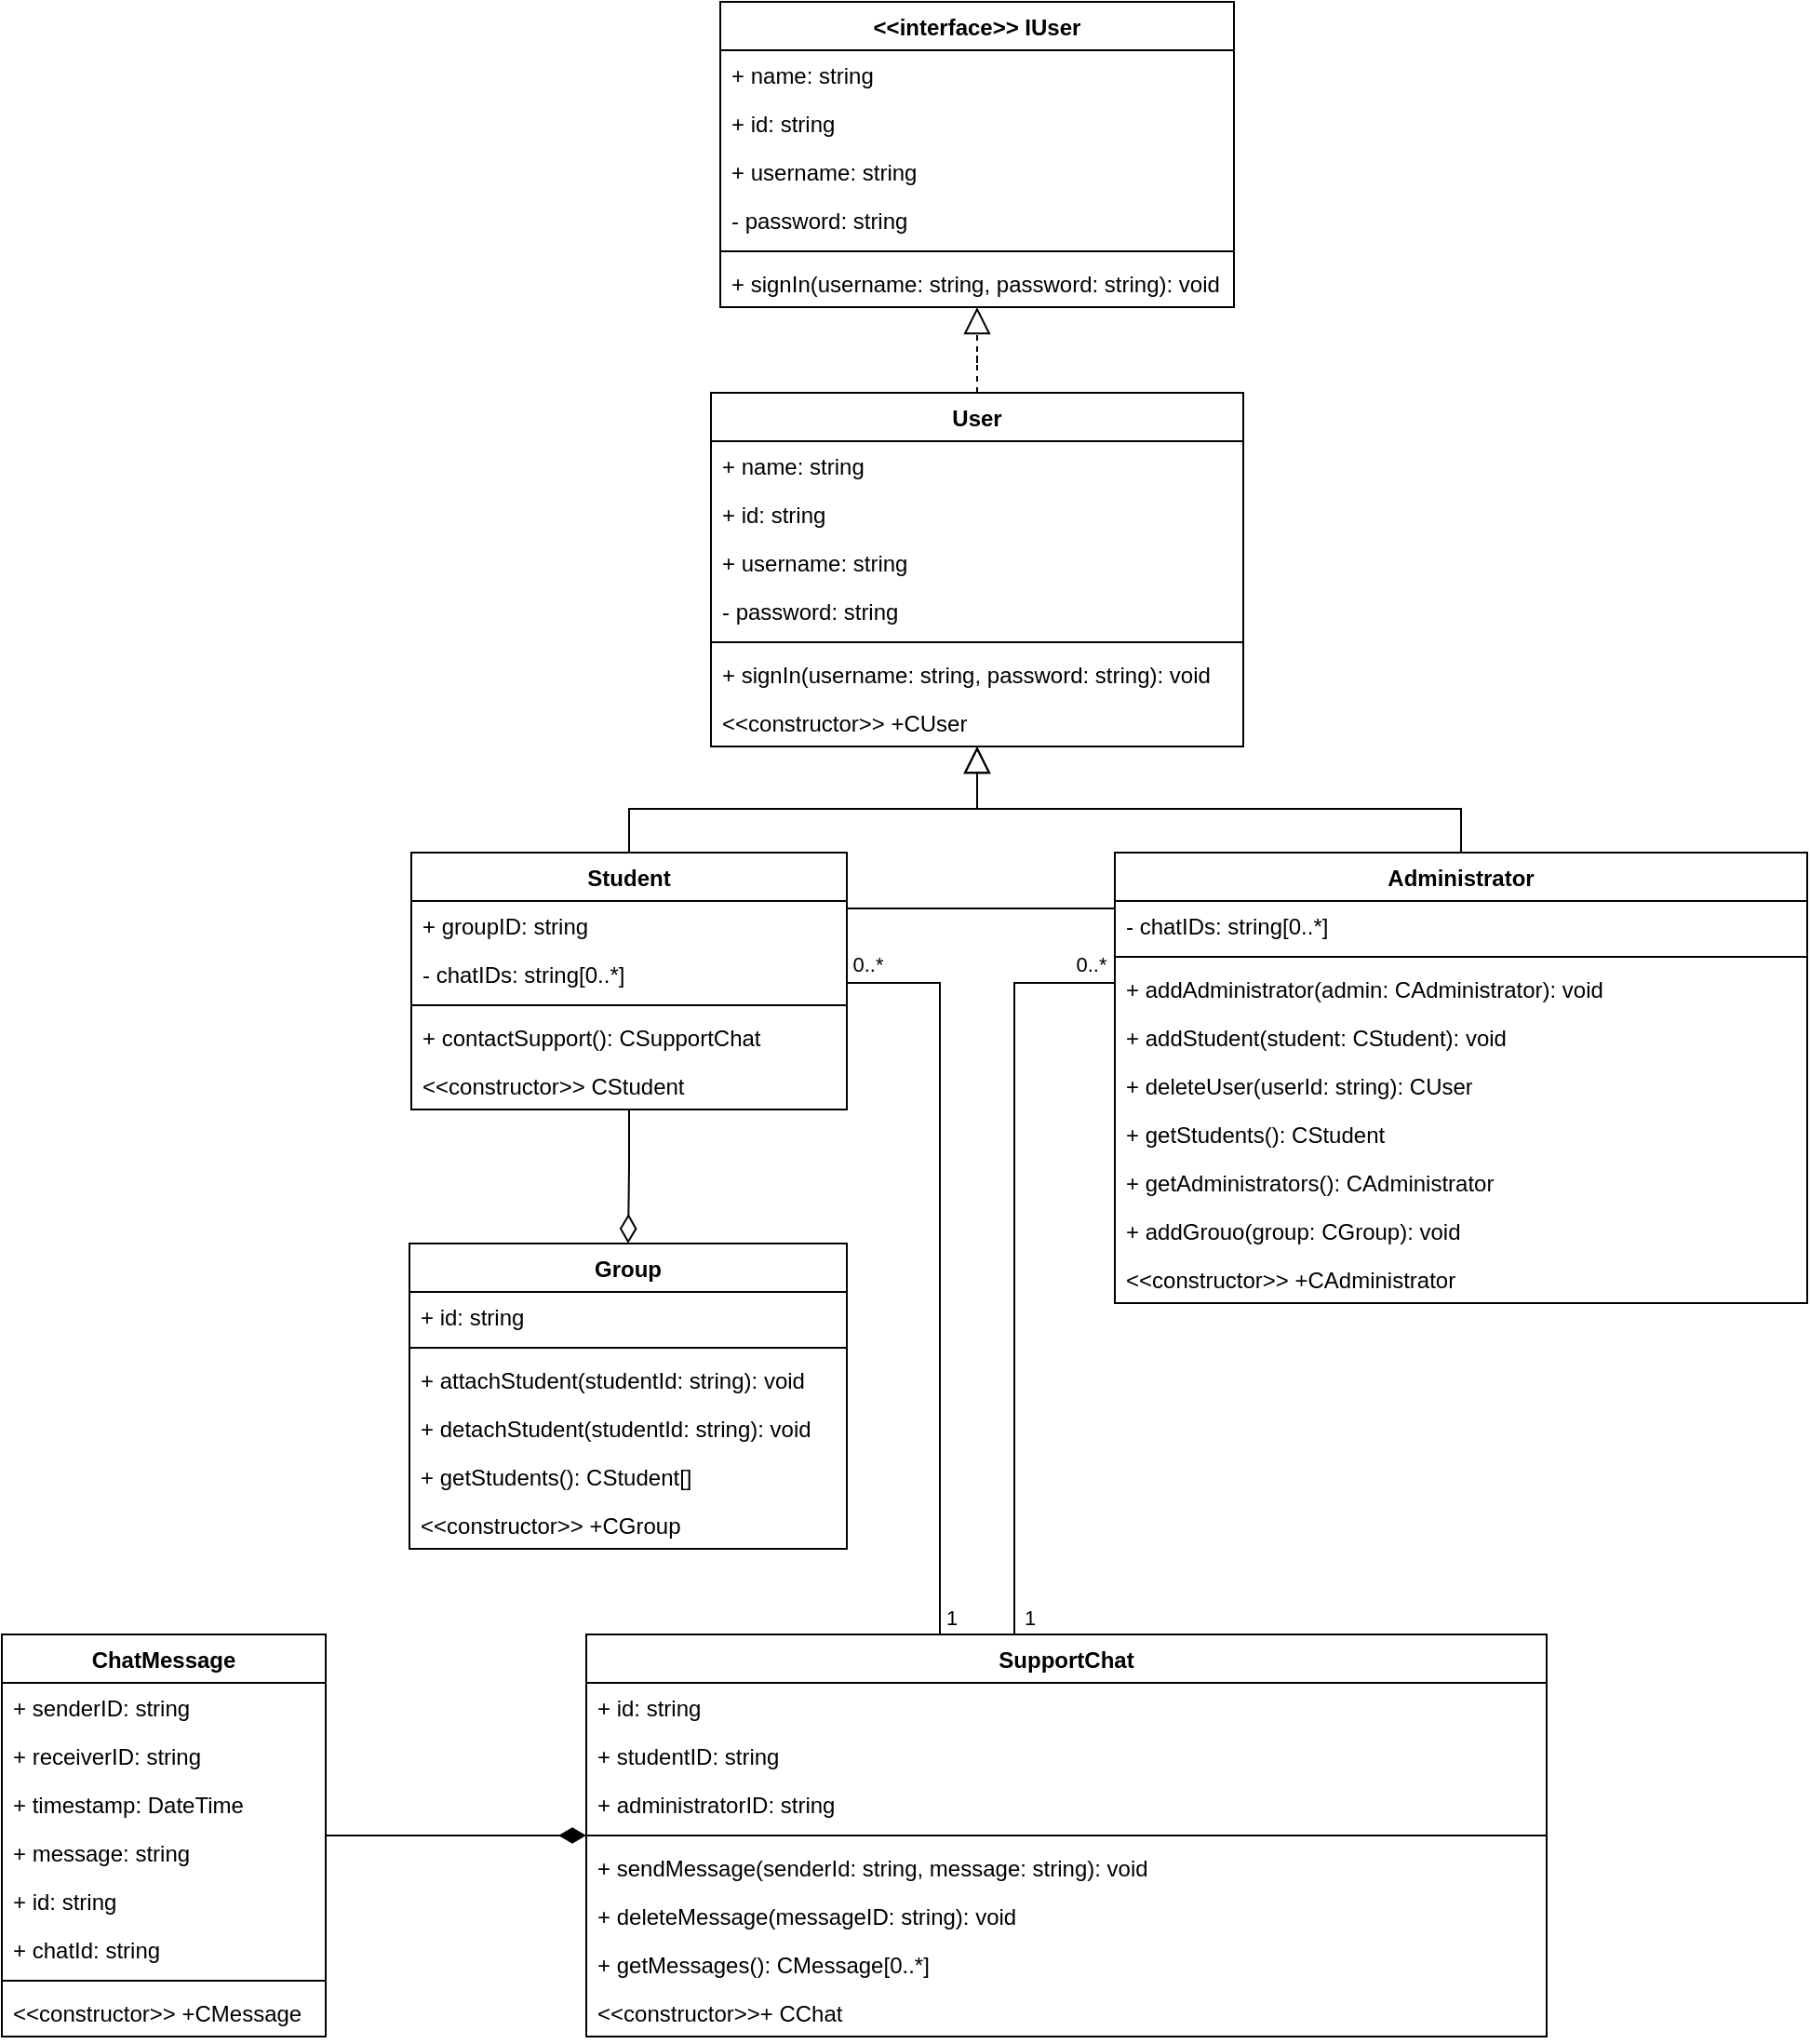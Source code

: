 <mxfile version="24.7.12">
  <diagram id="C5RBs43oDa-KdzZeNtuy" name="Page-1">
    <mxGraphModel dx="1877" dy="522" grid="1" gridSize="10" guides="1" tooltips="1" connect="1" arrows="0" fold="1" page="1" pageScale="1" pageWidth="827" pageHeight="1169" math="0" shadow="0">
      <root>
        <mxCell id="WIyWlLk6GJQsqaUBKTNV-0" />
        <mxCell id="WIyWlLk6GJQsqaUBKTNV-1" parent="WIyWlLk6GJQsqaUBKTNV-0" />
        <mxCell id="smnOxHgna7KKG46n1vhN-0" value="User" style="swimlane;fontStyle=1;align=center;verticalAlign=top;childLayout=stackLayout;horizontal=1;startSize=26;horizontalStack=0;resizeParent=1;resizeParentMax=0;resizeLast=0;collapsible=1;marginBottom=0;whiteSpace=wrap;html=1;" parent="WIyWlLk6GJQsqaUBKTNV-1" vertex="1">
          <mxGeometry x="131" y="220" width="286" height="190" as="geometry" />
        </mxCell>
        <mxCell id="smnOxHgna7KKG46n1vhN-1" value="+ name: string" style="text;strokeColor=none;fillColor=none;align=left;verticalAlign=top;spacingLeft=4;spacingRight=4;overflow=hidden;rotatable=0;points=[[0,0.5],[1,0.5]];portConstraint=eastwest;whiteSpace=wrap;html=1;" parent="smnOxHgna7KKG46n1vhN-0" vertex="1">
          <mxGeometry y="26" width="286" height="26" as="geometry" />
        </mxCell>
        <mxCell id="smnOxHgna7KKG46n1vhN-51" value="+ id: string" style="text;strokeColor=none;fillColor=none;align=left;verticalAlign=top;spacingLeft=4;spacingRight=4;overflow=hidden;rotatable=0;points=[[0,0.5],[1,0.5]];portConstraint=eastwest;whiteSpace=wrap;html=1;" parent="smnOxHgna7KKG46n1vhN-0" vertex="1">
          <mxGeometry y="52" width="286" height="26" as="geometry" />
        </mxCell>
        <mxCell id="Vn2jGvoGDyOa7jBfPX1W-2" value="+ username: string" style="text;strokeColor=none;fillColor=none;align=left;verticalAlign=top;spacingLeft=4;spacingRight=4;overflow=hidden;rotatable=0;points=[[0,0.5],[1,0.5]];portConstraint=eastwest;whiteSpace=wrap;html=1;" parent="smnOxHgna7KKG46n1vhN-0" vertex="1">
          <mxGeometry y="78" width="286" height="26" as="geometry" />
        </mxCell>
        <mxCell id="Vn2jGvoGDyOa7jBfPX1W-3" value="- password: string" style="text;strokeColor=none;fillColor=none;align=left;verticalAlign=top;spacingLeft=4;spacingRight=4;overflow=hidden;rotatable=0;points=[[0,0.5],[1,0.5]];portConstraint=eastwest;whiteSpace=wrap;html=1;" parent="smnOxHgna7KKG46n1vhN-0" vertex="1">
          <mxGeometry y="104" width="286" height="26" as="geometry" />
        </mxCell>
        <mxCell id="smnOxHgna7KKG46n1vhN-2" value="" style="line;strokeWidth=1;fillColor=none;align=left;verticalAlign=middle;spacingTop=-1;spacingLeft=3;spacingRight=3;rotatable=0;labelPosition=right;points=[];portConstraint=eastwest;strokeColor=inherit;" parent="smnOxHgna7KKG46n1vhN-0" vertex="1">
          <mxGeometry y="130" width="286" height="8" as="geometry" />
        </mxCell>
        <mxCell id="smnOxHgna7KKG46n1vhN-3" value="+ signIn(username: string, password: string): void" style="text;strokeColor=none;fillColor=none;align=left;verticalAlign=top;spacingLeft=4;spacingRight=4;overflow=hidden;rotatable=0;points=[[0,0.5],[1,0.5]];portConstraint=eastwest;whiteSpace=wrap;html=1;" parent="smnOxHgna7KKG46n1vhN-0" vertex="1">
          <mxGeometry y="138" width="286" height="26" as="geometry" />
        </mxCell>
        <mxCell id="smnOxHgna7KKG46n1vhN-128" value="&amp;lt;&amp;lt;constructor&amp;gt;&amp;gt; +CUser" style="text;strokeColor=none;fillColor=none;align=left;verticalAlign=top;spacingLeft=4;spacingRight=4;overflow=hidden;rotatable=0;points=[[0,0.5],[1,0.5]];portConstraint=eastwest;whiteSpace=wrap;html=1;" parent="smnOxHgna7KKG46n1vhN-0" vertex="1">
          <mxGeometry y="164" width="286" height="26" as="geometry" />
        </mxCell>
        <mxCell id="smnOxHgna7KKG46n1vhN-55" style="edgeStyle=orthogonalEdgeStyle;rounded=0;orthogonalLoop=1;jettySize=auto;html=1;exitX=0.5;exitY=0;exitDx=0;exitDy=0;entryX=0.5;entryY=1;entryDx=0;entryDy=0;endArrow=block;endFill=0;endSize=12;" parent="WIyWlLk6GJQsqaUBKTNV-1" source="smnOxHgna7KKG46n1vhN-4" target="smnOxHgna7KKG46n1vhN-0" edge="1">
          <mxGeometry relative="1" as="geometry" />
        </mxCell>
        <mxCell id="smnOxHgna7KKG46n1vhN-4" value="Student" style="swimlane;fontStyle=1;align=center;verticalAlign=top;childLayout=stackLayout;horizontal=1;startSize=26;horizontalStack=0;resizeParent=1;resizeParentMax=0;resizeLast=0;collapsible=1;marginBottom=0;whiteSpace=wrap;html=1;" parent="WIyWlLk6GJQsqaUBKTNV-1" vertex="1">
          <mxGeometry x="-30" y="467" width="234" height="138" as="geometry" />
        </mxCell>
        <mxCell id="smnOxHgna7KKG46n1vhN-120" value="+ groupID: string" style="text;strokeColor=none;fillColor=none;align=left;verticalAlign=top;spacingLeft=4;spacingRight=4;overflow=hidden;rotatable=0;points=[[0,0.5],[1,0.5]];portConstraint=eastwest;whiteSpace=wrap;html=1;" parent="smnOxHgna7KKG46n1vhN-4" vertex="1">
          <mxGeometry y="26" width="234" height="26" as="geometry" />
        </mxCell>
        <mxCell id="smnOxHgna7KKG46n1vhN-85" value="- chatIDs: string[0..*]" style="text;strokeColor=none;fillColor=none;align=left;verticalAlign=top;spacingLeft=4;spacingRight=4;overflow=hidden;rotatable=0;points=[[0,0.5],[1,0.5]];portConstraint=eastwest;whiteSpace=wrap;html=1;" parent="smnOxHgna7KKG46n1vhN-4" vertex="1">
          <mxGeometry y="52" width="234" height="26" as="geometry" />
        </mxCell>
        <mxCell id="smnOxHgna7KKG46n1vhN-6" value="" style="line;strokeWidth=1;fillColor=none;align=left;verticalAlign=middle;spacingTop=-1;spacingLeft=3;spacingRight=3;rotatable=0;labelPosition=right;points=[];portConstraint=eastwest;strokeColor=inherit;" parent="smnOxHgna7KKG46n1vhN-4" vertex="1">
          <mxGeometry y="78" width="234" height="8" as="geometry" />
        </mxCell>
        <mxCell id="smnOxHgna7KKG46n1vhN-7" value="+ contactSupport(): CSupportChat" style="text;strokeColor=none;fillColor=none;align=left;verticalAlign=top;spacingLeft=4;spacingRight=4;overflow=hidden;rotatable=0;points=[[0,0.5],[1,0.5]];portConstraint=eastwest;whiteSpace=wrap;html=1;" parent="smnOxHgna7KKG46n1vhN-4" vertex="1">
          <mxGeometry y="86" width="234" height="26" as="geometry" />
        </mxCell>
        <mxCell id="smnOxHgna7KKG46n1vhN-127" value="&amp;lt;&amp;lt;constructor&amp;gt;&amp;gt; CStudent" style="text;strokeColor=none;fillColor=none;align=left;verticalAlign=top;spacingLeft=4;spacingRight=4;overflow=hidden;rotatable=0;points=[[0,0.5],[1,0.5]];portConstraint=eastwest;whiteSpace=wrap;html=1;" parent="smnOxHgna7KKG46n1vhN-4" vertex="1">
          <mxGeometry y="112" width="234" height="26" as="geometry" />
        </mxCell>
        <mxCell id="smnOxHgna7KKG46n1vhN-57" style="edgeStyle=orthogonalEdgeStyle;rounded=0;orthogonalLoop=1;jettySize=auto;html=1;exitX=0.5;exitY=0;exitDx=0;exitDy=0;endArrow=block;endFill=0;endSize=12;" parent="WIyWlLk6GJQsqaUBKTNV-1" source="smnOxHgna7KKG46n1vhN-8" target="smnOxHgna7KKG46n1vhN-0" edge="1">
          <mxGeometry relative="1" as="geometry" />
        </mxCell>
        <mxCell id="smnOxHgna7KKG46n1vhN-8" value="Administrator" style="swimlane;fontStyle=1;align=center;verticalAlign=top;childLayout=stackLayout;horizontal=1;startSize=26;horizontalStack=0;resizeParent=1;resizeParentMax=0;resizeLast=0;collapsible=1;marginBottom=0;whiteSpace=wrap;html=1;" parent="WIyWlLk6GJQsqaUBKTNV-1" vertex="1">
          <mxGeometry x="348" y="467" width="372" height="242" as="geometry">
            <mxRectangle x="348" y="467" width="110" height="30" as="alternateBounds" />
          </mxGeometry>
        </mxCell>
        <mxCell id="smnOxHgna7KKG46n1vhN-9" value="- chatIDs: string[0..*]" style="text;strokeColor=none;fillColor=none;align=left;verticalAlign=top;spacingLeft=4;spacingRight=4;overflow=hidden;rotatable=0;points=[[0,0.5],[1,0.5]];portConstraint=eastwest;whiteSpace=wrap;html=1;" parent="smnOxHgna7KKG46n1vhN-8" vertex="1">
          <mxGeometry y="26" width="372" height="26" as="geometry" />
        </mxCell>
        <mxCell id="smnOxHgna7KKG46n1vhN-10" value="" style="line;strokeWidth=1;fillColor=none;align=left;verticalAlign=middle;spacingTop=-1;spacingLeft=3;spacingRight=3;rotatable=0;labelPosition=right;points=[];portConstraint=eastwest;strokeColor=inherit;" parent="smnOxHgna7KKG46n1vhN-8" vertex="1">
          <mxGeometry y="52" width="372" height="8" as="geometry" />
        </mxCell>
        <mxCell id="JKt0yMCVsp480K4Zxo3B-2" value="+ addAdministrator(admin: CAdministrator): void" style="text;strokeColor=none;fillColor=none;align=left;verticalAlign=top;spacingLeft=4;spacingRight=4;overflow=hidden;rotatable=0;points=[[0,0.5],[1,0.5]];portConstraint=eastwest;whiteSpace=wrap;html=1;" vertex="1" parent="smnOxHgna7KKG46n1vhN-8">
          <mxGeometry y="60" width="372" height="26" as="geometry" />
        </mxCell>
        <mxCell id="smnOxHgna7KKG46n1vhN-11" value="+ addStudent(student: CStudent): void" style="text;strokeColor=none;fillColor=none;align=left;verticalAlign=top;spacingLeft=4;spacingRight=4;overflow=hidden;rotatable=0;points=[[0,0.5],[1,0.5]];portConstraint=eastwest;whiteSpace=wrap;html=1;" parent="smnOxHgna7KKG46n1vhN-8" vertex="1">
          <mxGeometry y="86" width="372" height="26" as="geometry" />
        </mxCell>
        <mxCell id="smnOxHgna7KKG46n1vhN-13" value="+ deleteUser(userId: string): CUser" style="text;strokeColor=none;fillColor=none;align=left;verticalAlign=top;spacingLeft=4;spacingRight=4;overflow=hidden;rotatable=0;points=[[0,0.5],[1,0.5]];portConstraint=eastwest;whiteSpace=wrap;html=1;" parent="smnOxHgna7KKG46n1vhN-8" vertex="1">
          <mxGeometry y="112" width="372" height="26" as="geometry" />
        </mxCell>
        <mxCell id="smnOxHgna7KKG46n1vhN-118" value="+ getStudents(): CStudent" style="text;strokeColor=none;fillColor=none;align=left;verticalAlign=top;spacingLeft=4;spacingRight=4;overflow=hidden;rotatable=0;points=[[0,0.5],[1,0.5]];portConstraint=eastwest;whiteSpace=wrap;html=1;" parent="smnOxHgna7KKG46n1vhN-8" vertex="1">
          <mxGeometry y="138" width="372" height="26" as="geometry" />
        </mxCell>
        <mxCell id="smnOxHgna7KKG46n1vhN-124" value="+ getAdministrators(): CAdministrator" style="text;strokeColor=none;fillColor=none;align=left;verticalAlign=top;spacingLeft=4;spacingRight=4;overflow=hidden;rotatable=0;points=[[0,0.5],[1,0.5]];portConstraint=eastwest;whiteSpace=wrap;html=1;" parent="smnOxHgna7KKG46n1vhN-8" vertex="1">
          <mxGeometry y="164" width="372" height="26" as="geometry" />
        </mxCell>
        <mxCell id="JKt0yMCVsp480K4Zxo3B-1" value="+ addGrouo(group: CGroup): void" style="text;strokeColor=none;fillColor=none;align=left;verticalAlign=top;spacingLeft=4;spacingRight=4;overflow=hidden;rotatable=0;points=[[0,0.5],[1,0.5]];portConstraint=eastwest;whiteSpace=wrap;html=1;" vertex="1" parent="smnOxHgna7KKG46n1vhN-8">
          <mxGeometry y="190" width="372" height="26" as="geometry" />
        </mxCell>
        <mxCell id="smnOxHgna7KKG46n1vhN-126" value="&amp;lt;&amp;lt;constructor&amp;gt;&amp;gt; +CAdministrator" style="text;strokeColor=none;fillColor=none;align=left;verticalAlign=top;spacingLeft=4;spacingRight=4;overflow=hidden;rotatable=0;points=[[0,0.5],[1,0.5]];portConstraint=eastwest;whiteSpace=wrap;html=1;" parent="smnOxHgna7KKG46n1vhN-8" vertex="1">
          <mxGeometry y="216" width="372" height="26" as="geometry" />
        </mxCell>
        <mxCell id="smnOxHgna7KKG46n1vhN-70" value="ChatMessage" style="swimlane;fontStyle=1;align=center;verticalAlign=top;childLayout=stackLayout;horizontal=1;startSize=26;horizontalStack=0;resizeParent=1;resizeParentMax=0;resizeLast=0;collapsible=1;marginBottom=0;whiteSpace=wrap;html=1;" parent="WIyWlLk6GJQsqaUBKTNV-1" vertex="1">
          <mxGeometry x="-250" y="887" width="174" height="216" as="geometry" />
        </mxCell>
        <mxCell id="smnOxHgna7KKG46n1vhN-71" value="+ senderID: string" style="text;strokeColor=none;fillColor=none;align=left;verticalAlign=top;spacingLeft=4;spacingRight=4;overflow=hidden;rotatable=0;points=[[0,0.5],[1,0.5]];portConstraint=eastwest;whiteSpace=wrap;html=1;" parent="smnOxHgna7KKG46n1vhN-70" vertex="1">
          <mxGeometry y="26" width="174" height="26" as="geometry" />
        </mxCell>
        <mxCell id="smnOxHgna7KKG46n1vhN-74" value="+ receiverID: string" style="text;strokeColor=none;fillColor=none;align=left;verticalAlign=top;spacingLeft=4;spacingRight=4;overflow=hidden;rotatable=0;points=[[0,0.5],[1,0.5]];portConstraint=eastwest;whiteSpace=wrap;html=1;" parent="smnOxHgna7KKG46n1vhN-70" vertex="1">
          <mxGeometry y="52" width="174" height="26" as="geometry" />
        </mxCell>
        <mxCell id="smnOxHgna7KKG46n1vhN-79" value="+ timestamp: DateTime" style="text;strokeColor=none;fillColor=none;align=left;verticalAlign=top;spacingLeft=4;spacingRight=4;overflow=hidden;rotatable=0;points=[[0,0.5],[1,0.5]];portConstraint=eastwest;whiteSpace=wrap;html=1;" parent="smnOxHgna7KKG46n1vhN-70" vertex="1">
          <mxGeometry y="78" width="174" height="26" as="geometry" />
        </mxCell>
        <mxCell id="smnOxHgna7KKG46n1vhN-80" value="+ message: string" style="text;strokeColor=none;fillColor=none;align=left;verticalAlign=top;spacingLeft=4;spacingRight=4;overflow=hidden;rotatable=0;points=[[0,0.5],[1,0.5]];portConstraint=eastwest;whiteSpace=wrap;html=1;" parent="smnOxHgna7KKG46n1vhN-70" vertex="1">
          <mxGeometry y="104" width="174" height="26" as="geometry" />
        </mxCell>
        <mxCell id="JKt0yMCVsp480K4Zxo3B-4" value="+ id: string" style="text;strokeColor=none;fillColor=none;align=left;verticalAlign=top;spacingLeft=4;spacingRight=4;overflow=hidden;rotatable=0;points=[[0,0.5],[1,0.5]];portConstraint=eastwest;whiteSpace=wrap;html=1;" vertex="1" parent="smnOxHgna7KKG46n1vhN-70">
          <mxGeometry y="130" width="174" height="26" as="geometry" />
        </mxCell>
        <mxCell id="smnOxHgna7KKG46n1vhN-82" value="+ chatId: string" style="text;strokeColor=none;fillColor=none;align=left;verticalAlign=top;spacingLeft=4;spacingRight=4;overflow=hidden;rotatable=0;points=[[0,0.5],[1,0.5]];portConstraint=eastwest;whiteSpace=wrap;html=1;" parent="smnOxHgna7KKG46n1vhN-70" vertex="1">
          <mxGeometry y="156" width="174" height="26" as="geometry" />
        </mxCell>
        <mxCell id="smnOxHgna7KKG46n1vhN-72" value="" style="line;strokeWidth=1;fillColor=none;align=left;verticalAlign=middle;spacingTop=-1;spacingLeft=3;spacingRight=3;rotatable=0;labelPosition=right;points=[];portConstraint=eastwest;strokeColor=inherit;" parent="smnOxHgna7KKG46n1vhN-70" vertex="1">
          <mxGeometry y="182" width="174" height="8" as="geometry" />
        </mxCell>
        <mxCell id="smnOxHgna7KKG46n1vhN-123" value="&amp;lt;&amp;lt;constructor&amp;gt;&amp;gt; +CMessage" style="text;strokeColor=none;fillColor=none;align=left;verticalAlign=top;spacingLeft=4;spacingRight=4;overflow=hidden;rotatable=0;points=[[0,0.5],[1,0.5]];portConstraint=eastwest;whiteSpace=wrap;html=1;" parent="smnOxHgna7KKG46n1vhN-70" vertex="1">
          <mxGeometry y="190" width="174" height="26" as="geometry" />
        </mxCell>
        <mxCell id="smnOxHgna7KKG46n1vhN-75" value="SupportChat" style="swimlane;fontStyle=1;align=center;verticalAlign=top;childLayout=stackLayout;horizontal=1;startSize=26;horizontalStack=0;resizeParent=1;resizeParentMax=0;resizeLast=0;collapsible=1;marginBottom=0;whiteSpace=wrap;html=1;" parent="WIyWlLk6GJQsqaUBKTNV-1" vertex="1">
          <mxGeometry x="64" y="887" width="516" height="216" as="geometry" />
        </mxCell>
        <mxCell id="smnOxHgna7KKG46n1vhN-76" value="+ id: string" style="text;strokeColor=none;fillColor=none;align=left;verticalAlign=top;spacingLeft=4;spacingRight=4;overflow=hidden;rotatable=0;points=[[0,0.5],[1,0.5]];portConstraint=eastwest;whiteSpace=wrap;html=1;" parent="smnOxHgna7KKG46n1vhN-75" vertex="1">
          <mxGeometry y="26" width="516" height="26" as="geometry" />
        </mxCell>
        <mxCell id="smnOxHgna7KKG46n1vhN-105" value="+ studentID: string" style="text;strokeColor=none;fillColor=none;align=left;verticalAlign=top;spacingLeft=4;spacingRight=4;overflow=hidden;rotatable=0;points=[[0,0.5],[1,0.5]];portConstraint=eastwest;whiteSpace=wrap;html=1;" parent="smnOxHgna7KKG46n1vhN-75" vertex="1">
          <mxGeometry y="52" width="516" height="26" as="geometry" />
        </mxCell>
        <mxCell id="smnOxHgna7KKG46n1vhN-106" value="+ administratorID: string" style="text;strokeColor=none;fillColor=none;align=left;verticalAlign=top;spacingLeft=4;spacingRight=4;overflow=hidden;rotatable=0;points=[[0,0.5],[1,0.5]];portConstraint=eastwest;whiteSpace=wrap;html=1;" parent="smnOxHgna7KKG46n1vhN-75" vertex="1">
          <mxGeometry y="78" width="516" height="26" as="geometry" />
        </mxCell>
        <mxCell id="smnOxHgna7KKG46n1vhN-77" value="" style="line;strokeWidth=1;fillColor=none;align=left;verticalAlign=middle;spacingTop=-1;spacingLeft=3;spacingRight=3;rotatable=0;labelPosition=right;points=[];portConstraint=eastwest;strokeColor=inherit;" parent="smnOxHgna7KKG46n1vhN-75" vertex="1">
          <mxGeometry y="104" width="516" height="8" as="geometry" />
        </mxCell>
        <mxCell id="smnOxHgna7KKG46n1vhN-78" value="+ sendMessage(senderId: string, message: string): void" style="text;strokeColor=none;fillColor=none;align=left;verticalAlign=top;spacingLeft=4;spacingRight=4;overflow=hidden;rotatable=0;points=[[0,0.5],[1,0.5]];portConstraint=eastwest;whiteSpace=wrap;html=1;" parent="smnOxHgna7KKG46n1vhN-75" vertex="1">
          <mxGeometry y="112" width="516" height="26" as="geometry" />
        </mxCell>
        <mxCell id="smnOxHgna7KKG46n1vhN-81" value="+ deleteMessage(messageID: string): void" style="text;strokeColor=none;fillColor=none;align=left;verticalAlign=top;spacingLeft=4;spacingRight=4;overflow=hidden;rotatable=0;points=[[0,0.5],[1,0.5]];portConstraint=eastwest;whiteSpace=wrap;html=1;" parent="smnOxHgna7KKG46n1vhN-75" vertex="1">
          <mxGeometry y="138" width="516" height="26" as="geometry" />
        </mxCell>
        <mxCell id="smnOxHgna7KKG46n1vhN-117" value="+ getMessages(): CMessage[0..*]" style="text;strokeColor=none;fillColor=none;align=left;verticalAlign=top;spacingLeft=4;spacingRight=4;overflow=hidden;rotatable=0;points=[[0,0.5],[1,0.5]];portConstraint=eastwest;whiteSpace=wrap;html=1;" parent="smnOxHgna7KKG46n1vhN-75" vertex="1">
          <mxGeometry y="164" width="516" height="26" as="geometry" />
        </mxCell>
        <mxCell id="smnOxHgna7KKG46n1vhN-119" value="&amp;lt;&amp;lt;constructor&amp;gt;&amp;gt;+ CChat" style="text;strokeColor=none;fillColor=none;align=left;verticalAlign=top;spacingLeft=4;spacingRight=4;overflow=hidden;rotatable=0;points=[[0,0.5],[1,0.5]];portConstraint=eastwest;whiteSpace=wrap;html=1;" parent="smnOxHgna7KKG46n1vhN-75" vertex="1">
          <mxGeometry y="190" width="516" height="26" as="geometry" />
        </mxCell>
        <mxCell id="smnOxHgna7KKG46n1vhN-86" style="edgeStyle=orthogonalEdgeStyle;rounded=0;orthogonalLoop=1;jettySize=auto;html=1;endArrow=diamondThin;endFill=1;endSize=12;" parent="WIyWlLk6GJQsqaUBKTNV-1" source="smnOxHgna7KKG46n1vhN-70" target="smnOxHgna7KKG46n1vhN-75" edge="1">
          <mxGeometry relative="1" as="geometry">
            <mxPoint x="-26" y="897" as="targetPoint" />
          </mxGeometry>
        </mxCell>
        <mxCell id="smnOxHgna7KKG46n1vhN-90" value="Group" style="swimlane;fontStyle=1;align=center;verticalAlign=top;childLayout=stackLayout;horizontal=1;startSize=26;horizontalStack=0;resizeParent=1;resizeParentMax=0;resizeLast=0;collapsible=1;marginBottom=0;whiteSpace=wrap;html=1;" parent="WIyWlLk6GJQsqaUBKTNV-1" vertex="1">
          <mxGeometry x="-31" y="677" width="235" height="164" as="geometry" />
        </mxCell>
        <mxCell id="JKt0yMCVsp480K4Zxo3B-0" value="+ id: string" style="text;strokeColor=none;fillColor=none;align=left;verticalAlign=top;spacingLeft=4;spacingRight=4;overflow=hidden;rotatable=0;points=[[0,0.5],[1,0.5]];portConstraint=eastwest;whiteSpace=wrap;html=1;" vertex="1" parent="smnOxHgna7KKG46n1vhN-90">
          <mxGeometry y="26" width="235" height="26" as="geometry" />
        </mxCell>
        <mxCell id="smnOxHgna7KKG46n1vhN-92" value="" style="line;strokeWidth=1;fillColor=none;align=left;verticalAlign=middle;spacingTop=-1;spacingLeft=3;spacingRight=3;rotatable=0;labelPosition=right;points=[];portConstraint=eastwest;strokeColor=inherit;" parent="smnOxHgna7KKG46n1vhN-90" vertex="1">
          <mxGeometry y="52" width="235" height="8" as="geometry" />
        </mxCell>
        <mxCell id="smnOxHgna7KKG46n1vhN-93" value="+ attachStudent(studentId: string): void" style="text;strokeColor=none;fillColor=none;align=left;verticalAlign=top;spacingLeft=4;spacingRight=4;overflow=hidden;rotatable=0;points=[[0,0.5],[1,0.5]];portConstraint=eastwest;whiteSpace=wrap;html=1;" parent="smnOxHgna7KKG46n1vhN-90" vertex="1">
          <mxGeometry y="60" width="235" height="26" as="geometry" />
        </mxCell>
        <mxCell id="smnOxHgna7KKG46n1vhN-95" value="+ detachStudent(studentId: string): void" style="text;strokeColor=none;fillColor=none;align=left;verticalAlign=top;spacingLeft=4;spacingRight=4;overflow=hidden;rotatable=0;points=[[0,0.5],[1,0.5]];portConstraint=eastwest;whiteSpace=wrap;html=1;" parent="smnOxHgna7KKG46n1vhN-90" vertex="1">
          <mxGeometry y="86" width="235" height="26" as="geometry" />
        </mxCell>
        <mxCell id="JKt0yMCVsp480K4Zxo3B-3" value="+ getStudents(): CStudent[]" style="text;strokeColor=none;fillColor=none;align=left;verticalAlign=top;spacingLeft=4;spacingRight=4;overflow=hidden;rotatable=0;points=[[0,0.5],[1,0.5]];portConstraint=eastwest;whiteSpace=wrap;html=1;" vertex="1" parent="smnOxHgna7KKG46n1vhN-90">
          <mxGeometry y="112" width="235" height="26" as="geometry" />
        </mxCell>
        <mxCell id="smnOxHgna7KKG46n1vhN-125" value="&amp;lt;&amp;lt;constructor&amp;gt;&amp;gt; +CGroup" style="text;strokeColor=none;fillColor=none;align=left;verticalAlign=top;spacingLeft=4;spacingRight=4;overflow=hidden;rotatable=0;points=[[0,0.5],[1,0.5]];portConstraint=eastwest;whiteSpace=wrap;html=1;" parent="smnOxHgna7KKG46n1vhN-90" vertex="1">
          <mxGeometry y="138" width="235" height="26" as="geometry" />
        </mxCell>
        <mxCell id="smnOxHgna7KKG46n1vhN-94" style="edgeStyle=orthogonalEdgeStyle;rounded=0;orthogonalLoop=1;jettySize=auto;html=1;endArrow=diamondThin;endFill=0;endSize=13;" parent="WIyWlLk6GJQsqaUBKTNV-1" source="smnOxHgna7KKG46n1vhN-4" target="smnOxHgna7KKG46n1vhN-90" edge="1">
          <mxGeometry relative="1" as="geometry" />
        </mxCell>
        <mxCell id="smnOxHgna7KKG46n1vhN-96" style="edgeStyle=orthogonalEdgeStyle;rounded=0;orthogonalLoop=1;jettySize=auto;html=1;endArrow=none;endFill=0;endSize=13;" parent="WIyWlLk6GJQsqaUBKTNV-1" source="smnOxHgna7KKG46n1vhN-4" target="smnOxHgna7KKG46n1vhN-75" edge="1">
          <mxGeometry relative="1" as="geometry">
            <Array as="points">
              <mxPoint x="254" y="537" />
            </Array>
          </mxGeometry>
        </mxCell>
        <mxCell id="smnOxHgna7KKG46n1vhN-101" value="1" style="edgeLabel;html=1;align=center;verticalAlign=middle;resizable=0;points=[];" parent="smnOxHgna7KKG46n1vhN-96" vertex="1" connectable="0">
          <mxGeometry x="-0.783" y="1" relative="1" as="geometry">
            <mxPoint x="12" y="342" as="offset" />
          </mxGeometry>
        </mxCell>
        <mxCell id="smnOxHgna7KKG46n1vhN-102" value="0..*" style="edgeLabel;html=1;align=center;verticalAlign=middle;resizable=0;points=[];" parent="smnOxHgna7KKG46n1vhN-96" vertex="1" connectable="0">
          <mxGeometry x="-0.978" relative="1" as="geometry">
            <mxPoint x="6" y="-10" as="offset" />
          </mxGeometry>
        </mxCell>
        <mxCell id="smnOxHgna7KKG46n1vhN-97" style="edgeStyle=orthogonalEdgeStyle;rounded=0;orthogonalLoop=1;jettySize=auto;html=1;endArrow=none;endFill=0;endSize=12;" parent="WIyWlLk6GJQsqaUBKTNV-1" source="smnOxHgna7KKG46n1vhN-8" edge="1">
          <mxGeometry relative="1" as="geometry">
            <mxPoint x="371" y="537.0" as="sourcePoint" />
            <mxPoint x="274" y="887" as="targetPoint" />
            <Array as="points">
              <mxPoint x="294" y="537" />
              <mxPoint x="294" y="887" />
            </Array>
          </mxGeometry>
        </mxCell>
        <mxCell id="smnOxHgna7KKG46n1vhN-100" value="1" style="edgeLabel;html=1;align=center;verticalAlign=middle;resizable=0;points=[];" parent="smnOxHgna7KKG46n1vhN-97" vertex="1" connectable="0">
          <mxGeometry x="0.849" y="1" relative="1" as="geometry">
            <mxPoint x="7" y="3" as="offset" />
          </mxGeometry>
        </mxCell>
        <mxCell id="smnOxHgna7KKG46n1vhN-103" value="0..*" style="edgeLabel;html=1;align=center;verticalAlign=middle;resizable=0;points=[];" parent="smnOxHgna7KKG46n1vhN-97" vertex="1" connectable="0">
          <mxGeometry x="-0.88" y="-1" relative="1" as="geometry">
            <mxPoint x="12" y="-9" as="offset" />
          </mxGeometry>
        </mxCell>
        <mxCell id="smnOxHgna7KKG46n1vhN-107" style="edgeStyle=orthogonalEdgeStyle;rounded=0;orthogonalLoop=1;jettySize=auto;html=1;endArrow=none;endFill=0;" parent="WIyWlLk6GJQsqaUBKTNV-1" source="smnOxHgna7KKG46n1vhN-8" target="smnOxHgna7KKG46n1vhN-4" edge="1">
          <mxGeometry relative="1" as="geometry">
            <mxPoint x="348" y="477" as="sourcePoint" />
            <mxPoint x="204" y="477" as="targetPoint" />
            <Array as="points">
              <mxPoint x="274" y="497" />
              <mxPoint x="274" y="497" />
            </Array>
          </mxGeometry>
        </mxCell>
        <mxCell id="smnOxHgna7KKG46n1vhN-108" value="&amp;lt;&amp;lt;interface&amp;gt;&amp;gt; IUser" style="swimlane;fontStyle=1;align=center;verticalAlign=top;childLayout=stackLayout;horizontal=1;startSize=26;horizontalStack=0;resizeParent=1;resizeParentMax=0;resizeLast=0;collapsible=1;marginBottom=0;whiteSpace=wrap;html=1;" parent="WIyWlLk6GJQsqaUBKTNV-1" vertex="1">
          <mxGeometry x="136" y="10" width="276" height="164" as="geometry" />
        </mxCell>
        <mxCell id="smnOxHgna7KKG46n1vhN-113" value="+ name: string" style="text;strokeColor=none;fillColor=none;align=left;verticalAlign=top;spacingLeft=4;spacingRight=4;overflow=hidden;rotatable=0;points=[[0,0.5],[1,0.5]];portConstraint=eastwest;whiteSpace=wrap;html=1;" parent="smnOxHgna7KKG46n1vhN-108" vertex="1">
          <mxGeometry y="26" width="276" height="26" as="geometry" />
        </mxCell>
        <mxCell id="smnOxHgna7KKG46n1vhN-114" value="+ id: string" style="text;strokeColor=none;fillColor=none;align=left;verticalAlign=top;spacingLeft=4;spacingRight=4;overflow=hidden;rotatable=0;points=[[0,0.5],[1,0.5]];portConstraint=eastwest;whiteSpace=wrap;html=1;" parent="smnOxHgna7KKG46n1vhN-108" vertex="1">
          <mxGeometry y="52" width="276" height="26" as="geometry" />
        </mxCell>
        <mxCell id="Vn2jGvoGDyOa7jBfPX1W-1" value="+ username: string" style="text;strokeColor=none;fillColor=none;align=left;verticalAlign=top;spacingLeft=4;spacingRight=4;overflow=hidden;rotatable=0;points=[[0,0.5],[1,0.5]];portConstraint=eastwest;whiteSpace=wrap;html=1;" parent="smnOxHgna7KKG46n1vhN-108" vertex="1">
          <mxGeometry y="78" width="276" height="26" as="geometry" />
        </mxCell>
        <mxCell id="Vn2jGvoGDyOa7jBfPX1W-0" value="- password: string" style="text;strokeColor=none;fillColor=none;align=left;verticalAlign=top;spacingLeft=4;spacingRight=4;overflow=hidden;rotatable=0;points=[[0,0.5],[1,0.5]];portConstraint=eastwest;whiteSpace=wrap;html=1;" parent="smnOxHgna7KKG46n1vhN-108" vertex="1">
          <mxGeometry y="104" width="276" height="26" as="geometry" />
        </mxCell>
        <mxCell id="smnOxHgna7KKG46n1vhN-110" value="" style="line;strokeWidth=1;fillColor=none;align=left;verticalAlign=middle;spacingTop=-1;spacingLeft=3;spacingRight=3;rotatable=0;labelPosition=right;points=[];portConstraint=eastwest;strokeColor=inherit;" parent="smnOxHgna7KKG46n1vhN-108" vertex="1">
          <mxGeometry y="130" width="276" height="8" as="geometry" />
        </mxCell>
        <mxCell id="smnOxHgna7KKG46n1vhN-115" value="+ signIn(username: string, password: string): void" style="text;strokeColor=none;fillColor=none;align=left;verticalAlign=top;spacingLeft=4;spacingRight=4;overflow=hidden;rotatable=0;points=[[0,0.5],[1,0.5]];portConstraint=eastwest;whiteSpace=wrap;html=1;" parent="smnOxHgna7KKG46n1vhN-108" vertex="1">
          <mxGeometry y="138" width="276" height="26" as="geometry" />
        </mxCell>
        <mxCell id="smnOxHgna7KKG46n1vhN-116" style="edgeStyle=orthogonalEdgeStyle;rounded=0;orthogonalLoop=1;jettySize=auto;html=1;dashed=1;endArrow=block;endFill=0;endSize=12;" parent="WIyWlLk6GJQsqaUBKTNV-1" source="smnOxHgna7KKG46n1vhN-0" target="smnOxHgna7KKG46n1vhN-108" edge="1">
          <mxGeometry relative="1" as="geometry" />
        </mxCell>
      </root>
    </mxGraphModel>
  </diagram>
</mxfile>
